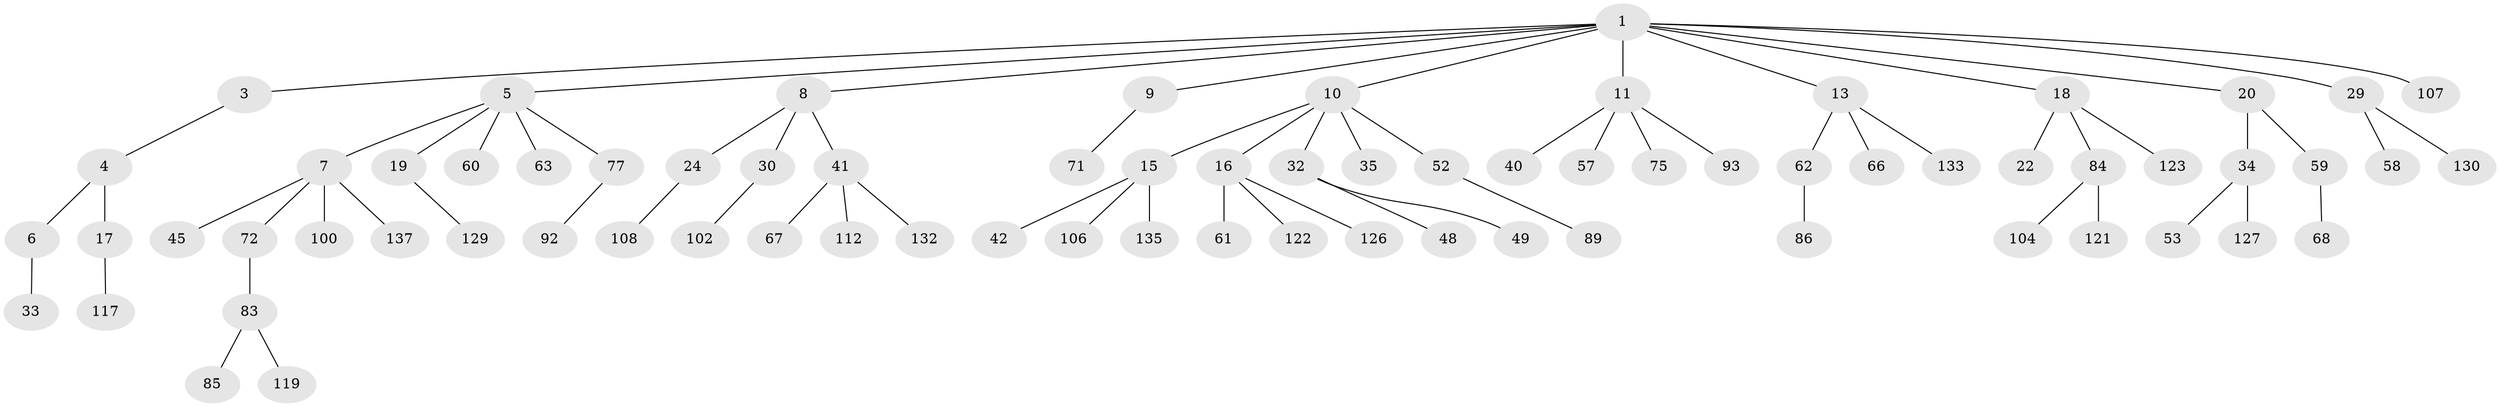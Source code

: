 // original degree distribution, {8: 0.006711409395973154, 5: 0.03355704697986577, 2: 0.24161073825503357, 3: 0.1476510067114094, 6: 0.013422818791946308, 4: 0.06711409395973154, 1: 0.4899328859060403}
// Generated by graph-tools (version 1.1) at 2025/15/03/09/25 04:15:34]
// undirected, 74 vertices, 73 edges
graph export_dot {
graph [start="1"]
  node [color=gray90,style=filled];
  1 [super="+2"];
  3;
  4;
  5 [super="+44+81+27"];
  6;
  7 [super="+26"];
  8 [super="+88+31+12"];
  9;
  10;
  11 [super="+87+25+14"];
  13 [super="+55+115+65"];
  15 [super="+28+21"];
  16 [super="+38+145"];
  17;
  18 [super="+64+99"];
  19 [super="+23"];
  20;
  22;
  24 [super="+80+79"];
  29 [super="+56+46"];
  30 [super="+54+109"];
  32;
  33;
  34 [super="+36"];
  35 [super="+69"];
  40;
  41 [super="+142"];
  42;
  45 [super="+78"];
  48 [super="+148"];
  49;
  52 [super="+70"];
  53 [super="+94"];
  57;
  58;
  59;
  60;
  61 [super="+91+97"];
  62 [super="+74"];
  63 [super="+141+136"];
  66;
  67 [super="+125"];
  68 [super="+111+73"];
  71;
  72 [super="+140"];
  75 [super="+76"];
  77;
  83;
  84 [super="+98"];
  85;
  86 [super="+131"];
  89;
  92;
  93 [super="+113"];
  100 [super="+103"];
  102 [super="+120"];
  104;
  106;
  107;
  108;
  112;
  117;
  119 [super="+143"];
  121;
  122;
  123;
  126;
  127;
  129;
  130;
  132;
  133;
  135;
  137;
  1 -- 3;
  1 -- 5;
  1 -- 8;
  1 -- 9;
  1 -- 13;
  1 -- 18;
  1 -- 29;
  1 -- 20;
  1 -- 11;
  1 -- 10;
  1 -- 107;
  3 -- 4;
  4 -- 6;
  4 -- 17;
  5 -- 7;
  5 -- 19;
  5 -- 77;
  5 -- 60;
  5 -- 63;
  6 -- 33;
  7 -- 45;
  7 -- 72;
  7 -- 137;
  7 -- 100;
  8 -- 24;
  8 -- 30;
  8 -- 41;
  9 -- 71;
  10 -- 15;
  10 -- 16;
  10 -- 32;
  10 -- 35;
  10 -- 52;
  11 -- 40;
  11 -- 57;
  11 -- 75;
  11 -- 93;
  13 -- 62;
  13 -- 66;
  13 -- 133;
  15 -- 42;
  15 -- 106;
  15 -- 135;
  16 -- 61;
  16 -- 122;
  16 -- 126;
  17 -- 117;
  18 -- 22;
  18 -- 123;
  18 -- 84;
  19 -- 129;
  20 -- 34;
  20 -- 59;
  24 -- 108;
  29 -- 58;
  29 -- 130;
  30 -- 102;
  32 -- 48;
  32 -- 49;
  34 -- 53;
  34 -- 127;
  41 -- 67;
  41 -- 112;
  41 -- 132;
  52 -- 89;
  59 -- 68;
  62 -- 86;
  72 -- 83;
  77 -- 92;
  83 -- 85;
  83 -- 119;
  84 -- 104;
  84 -- 121;
}
